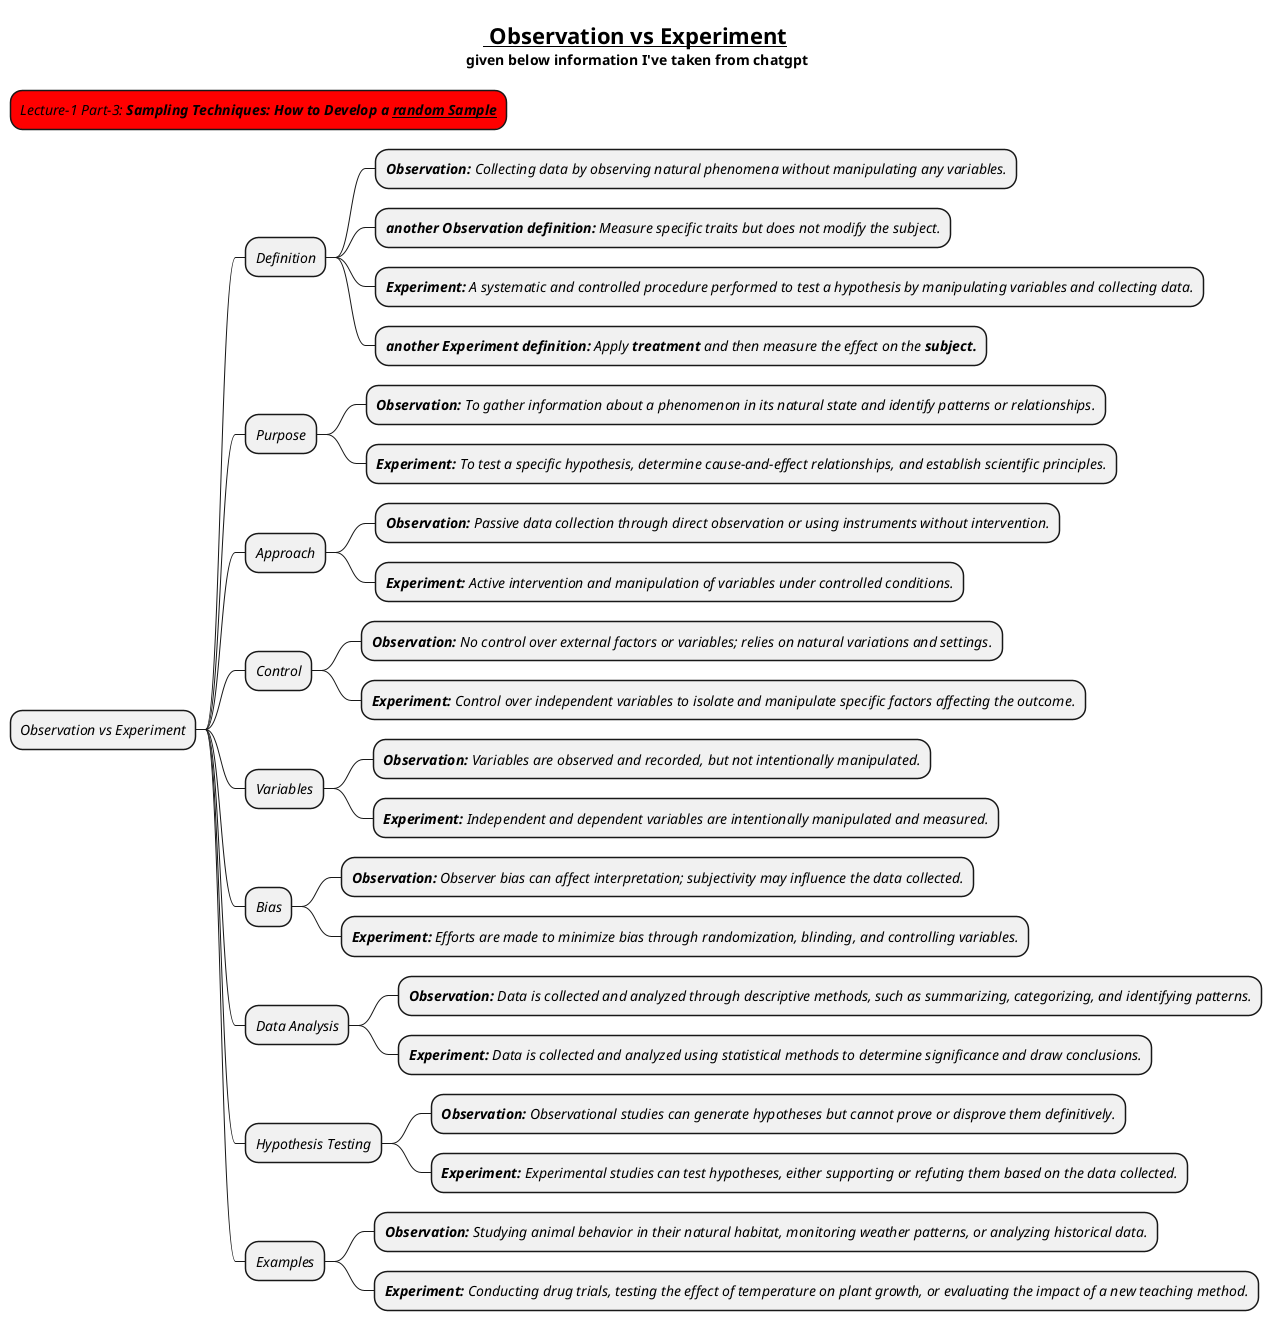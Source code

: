 @startmindmap
skinparam node {
    FontStyle italic
}

title =__ Observation vs Experiment__\n given below information I've taken from chatgpt

*[#red] Lecture-1 Part-3: **Sampling Techniques: How to Develop a __random Sample__**

* Observation vs Experiment

** Definition
*** **Observation:** Collecting data by observing natural phenomena without manipulating any variables.
*** **another Observation definition:** Measure specific traits but does not modify the subject.
*** **Experiment:** A systematic and controlled procedure performed to test a hypothesis by manipulating variables and collecting data.
*** **another Experiment definition:** Apply **treatment** and then measure the effect on the **subject.**

** Purpose
*** **Observation:** To gather information about a phenomenon in its natural state and identify patterns or relationships.
*** **Experiment:** To test a specific hypothesis, determine cause-and-effect relationships, and establish scientific principles.

** Approach
*** **Observation:** Passive data collection through direct observation or using instruments without intervention.
*** **Experiment:** Active intervention and manipulation of variables under controlled conditions.

** Control
*** **Observation:** No control over external factors or variables; relies on natural variations and settings.
*** **Experiment:** Control over independent variables to isolate and manipulate specific factors affecting the outcome.

** Variables
*** **Observation:** Variables are observed and recorded, but not intentionally manipulated.
*** **Experiment:** Independent and dependent variables are intentionally manipulated and measured.

** Bias
*** **Observation:** Observer bias can affect interpretation; subjectivity may influence the data collected.
*** **Experiment:** Efforts are made to minimize bias through randomization, blinding, and controlling variables.

** Data Analysis
*** **Observation:** Data is collected and analyzed through descriptive methods, such as summarizing, categorizing, and identifying patterns.
*** **Experiment:** Data is collected and analyzed using statistical methods to determine significance and draw conclusions.

** Hypothesis Testing
*** **Observation:** Observational studies can generate hypotheses but cannot prove or disprove them definitively.
*** **Experiment:** Experimental studies can test hypotheses, either supporting or refuting them based on the data collected.

** Examples
*** **Observation:** Studying animal behavior in their natural habitat, monitoring weather patterns, or analyzing historical data.
*** **Experiment:** Conducting drug trials, testing the effect of temperature on plant growth, or evaluating the impact of a new teaching method.

@endmindmap
